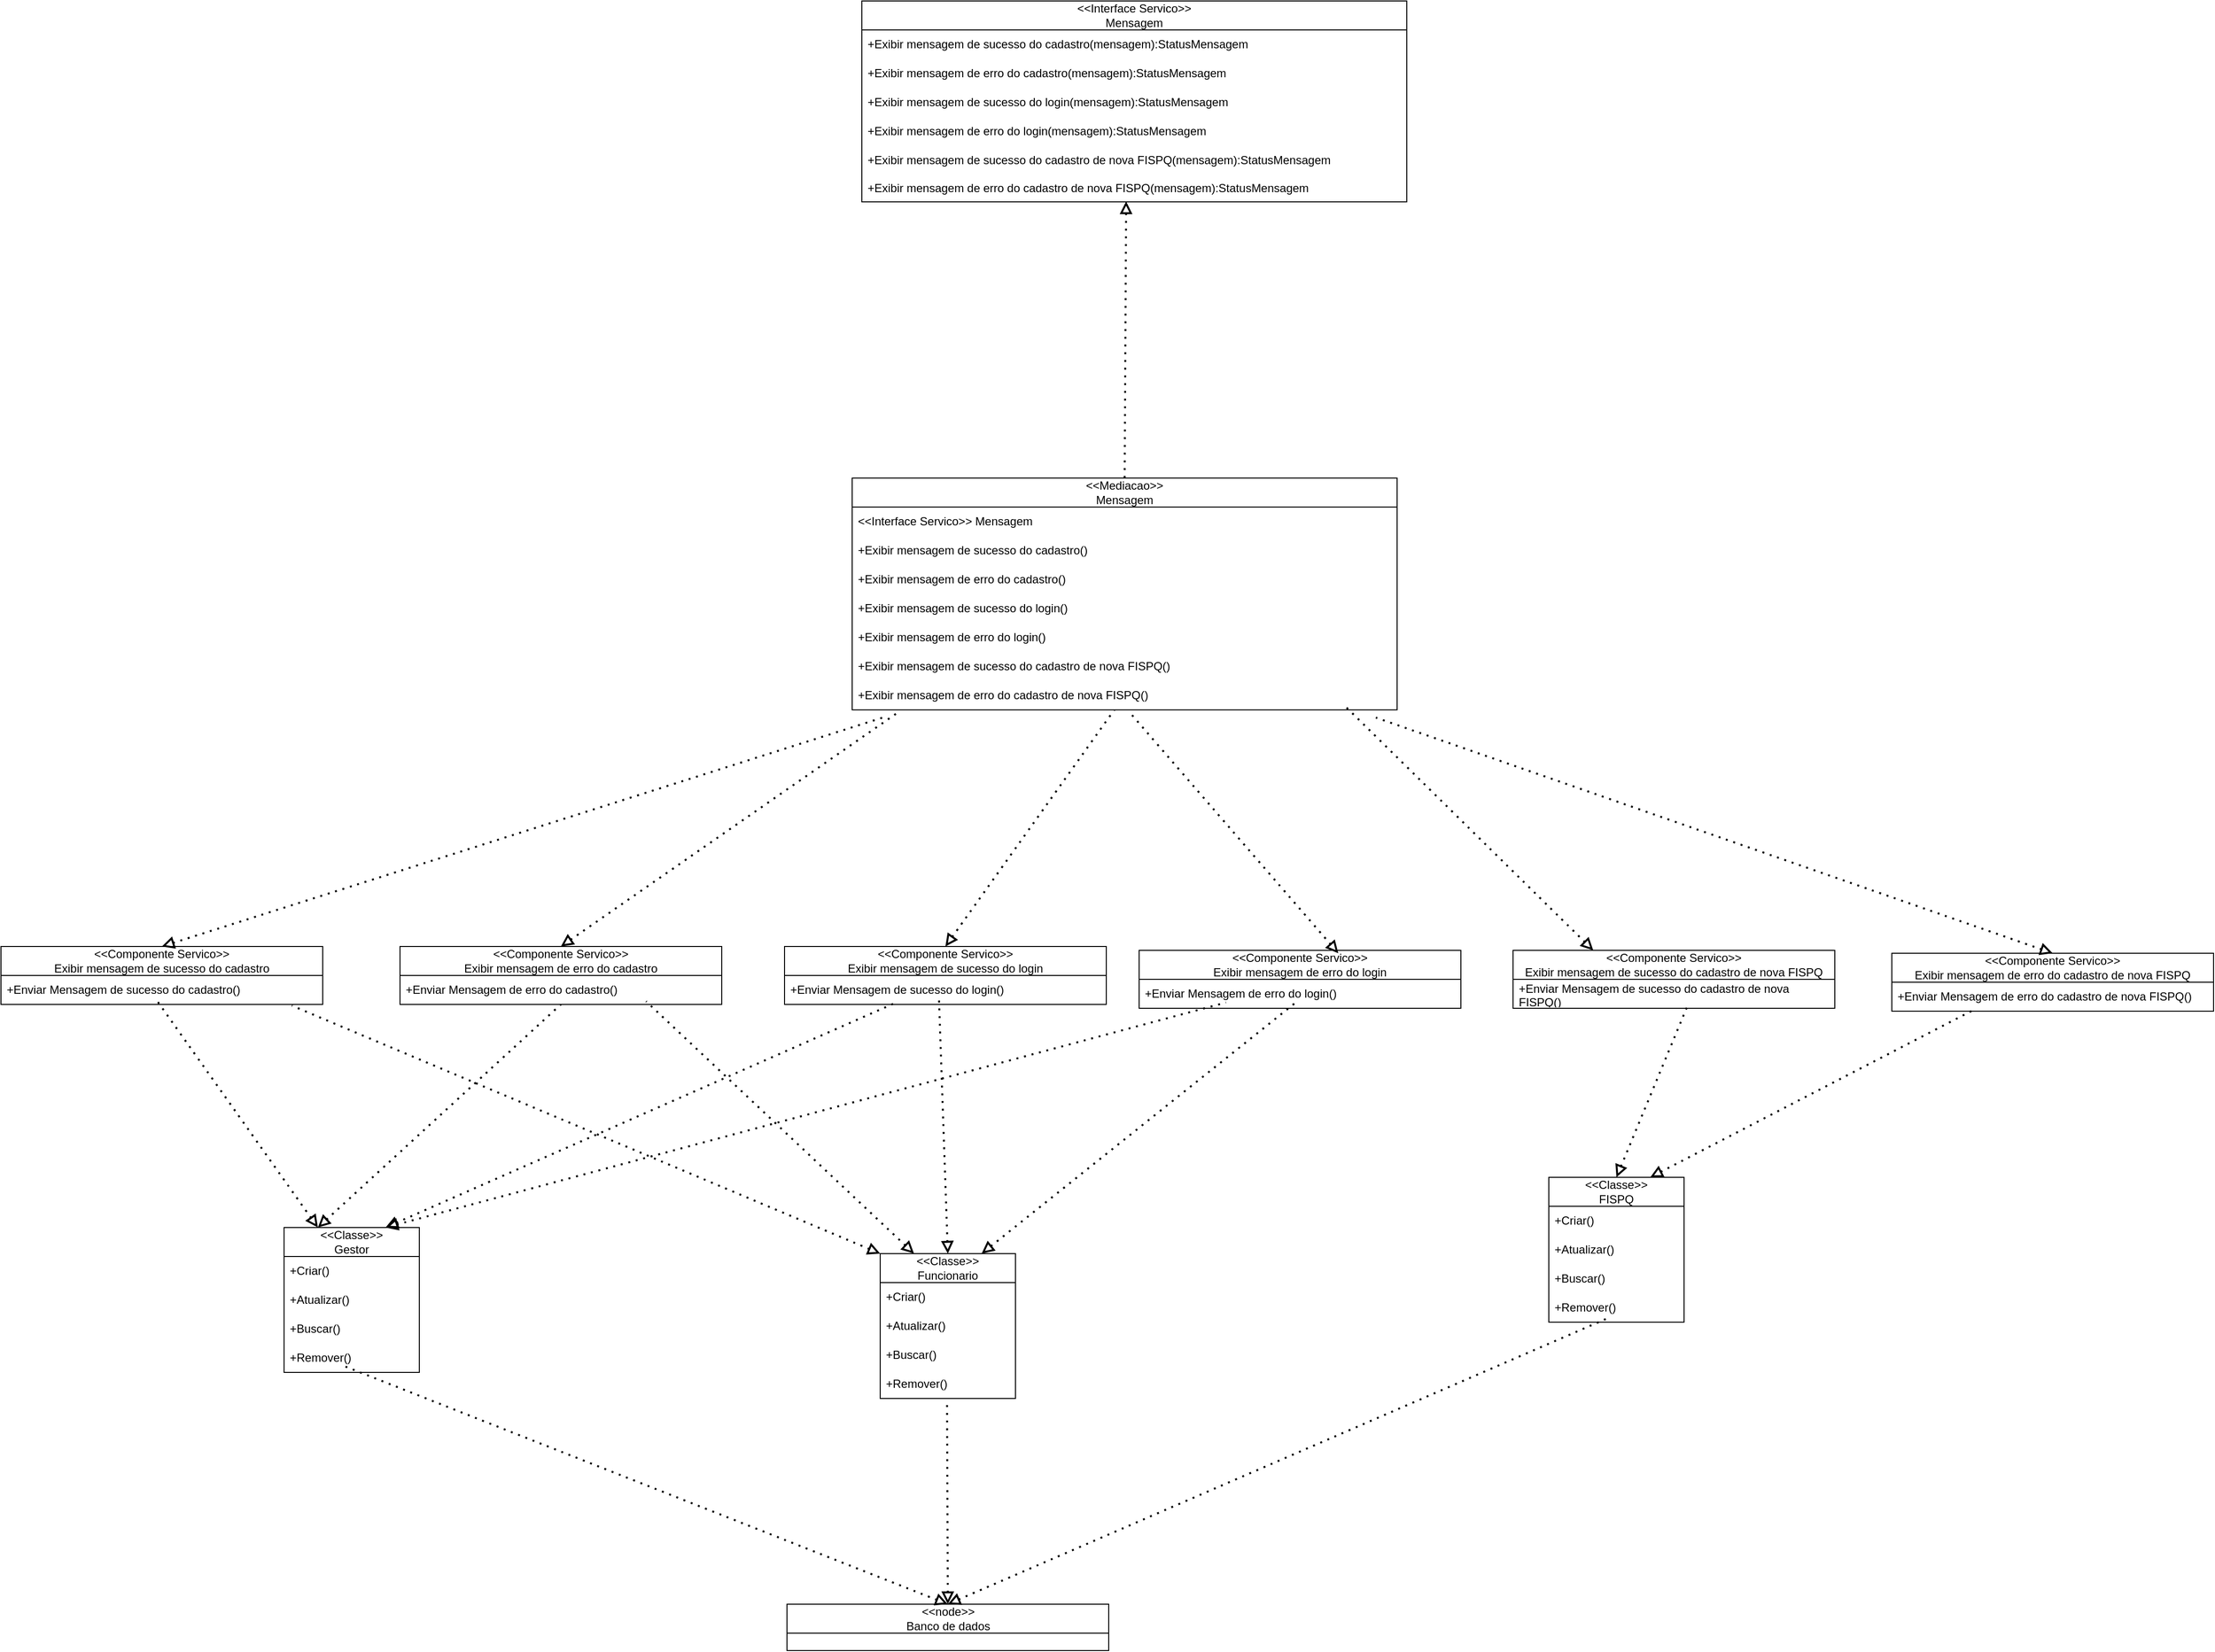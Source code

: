 <mxfile version="27.0.1">
  <diagram name="Página-1" id="Dgzqg49w7XVf4Nis1xwr">
    <mxGraphModel dx="3551" dy="1540" grid="0" gridSize="10" guides="1" tooltips="1" connect="1" arrows="1" fold="1" page="0" pageScale="1" pageWidth="827" pageHeight="1169" math="0" shadow="0">
      <root>
        <mxCell id="0" />
        <mxCell id="1" parent="0" />
        <mxCell id="oQIdRqJ1LRzrGyN1kCUl-2" value="&amp;lt;&amp;lt;Interface Servico&amp;gt;&amp;gt;&lt;div&gt;Mensagem&lt;/div&gt;" style="swimlane;fontStyle=0;childLayout=stackLayout;horizontal=1;startSize=30;horizontalStack=0;resizeParent=1;resizeParentMax=0;resizeLast=0;collapsible=1;marginBottom=0;whiteSpace=wrap;html=1;" parent="1" vertex="1">
          <mxGeometry x="33" y="79" width="564" height="208" as="geometry" />
        </mxCell>
        <mxCell id="oQIdRqJ1LRzrGyN1kCUl-3" value="+Exibir mensagem de sucesso do cadastro(mensagem):StatusMensagem" style="text;strokeColor=none;fillColor=none;align=left;verticalAlign=middle;spacingLeft=4;spacingRight=4;overflow=hidden;points=[[0,0.5],[1,0.5]];portConstraint=eastwest;rotatable=0;whiteSpace=wrap;html=1;" parent="oQIdRqJ1LRzrGyN1kCUl-2" vertex="1">
          <mxGeometry y="30" width="564" height="30" as="geometry" />
        </mxCell>
        <mxCell id="oQIdRqJ1LRzrGyN1kCUl-21" value="+Exibir mensagem de erro do cadastro(mensagem):StatusMensagem" style="text;strokeColor=none;fillColor=none;align=left;verticalAlign=middle;spacingLeft=4;spacingRight=4;overflow=hidden;points=[[0,0.5],[1,0.5]];portConstraint=eastwest;rotatable=0;whiteSpace=wrap;html=1;" parent="oQIdRqJ1LRzrGyN1kCUl-2" vertex="1">
          <mxGeometry y="60" width="564" height="30" as="geometry" />
        </mxCell>
        <mxCell id="oQIdRqJ1LRzrGyN1kCUl-22" value="+Exibir mensagem de sucesso do login(mensagem):StatusMensagem" style="text;strokeColor=none;fillColor=none;align=left;verticalAlign=middle;spacingLeft=4;spacingRight=4;overflow=hidden;points=[[0,0.5],[1,0.5]];portConstraint=eastwest;rotatable=0;whiteSpace=wrap;html=1;" parent="oQIdRqJ1LRzrGyN1kCUl-2" vertex="1">
          <mxGeometry y="90" width="564" height="30" as="geometry" />
        </mxCell>
        <mxCell id="oQIdRqJ1LRzrGyN1kCUl-23" value="+Exibir mensagem de erro do login(mensagem):StatusMensagem" style="text;strokeColor=none;fillColor=none;align=left;verticalAlign=middle;spacingLeft=4;spacingRight=4;overflow=hidden;points=[[0,0.5],[1,0.5]];portConstraint=eastwest;rotatable=0;whiteSpace=wrap;html=1;" parent="oQIdRqJ1LRzrGyN1kCUl-2" vertex="1">
          <mxGeometry y="120" width="564" height="30" as="geometry" />
        </mxCell>
        <mxCell id="oQIdRqJ1LRzrGyN1kCUl-24" value="+Exibir mensagem de sucesso do cadastro de nova FISPQ(mensagem):StatusMensagem" style="text;strokeColor=none;fillColor=none;align=left;verticalAlign=middle;spacingLeft=4;spacingRight=4;overflow=hidden;points=[[0,0.5],[1,0.5]];portConstraint=eastwest;rotatable=0;whiteSpace=wrap;html=1;" parent="oQIdRqJ1LRzrGyN1kCUl-2" vertex="1">
          <mxGeometry y="150" width="564" height="30" as="geometry" />
        </mxCell>
        <mxCell id="oQIdRqJ1LRzrGyN1kCUl-25" value="+Exibir mensagem de erro do cadastro de nova FISPQ(mensagem):StatusMensagem" style="text;strokeColor=none;fillColor=none;align=left;verticalAlign=middle;spacingLeft=4;spacingRight=4;overflow=hidden;points=[[0,0.5],[1,0.5]];portConstraint=eastwest;rotatable=0;whiteSpace=wrap;html=1;" parent="oQIdRqJ1LRzrGyN1kCUl-2" vertex="1">
          <mxGeometry y="180" width="564" height="28" as="geometry" />
        </mxCell>
        <mxCell id="oQIdRqJ1LRzrGyN1kCUl-19" value="&amp;lt;&amp;lt;Componente Servico&amp;gt;&amp;gt;&lt;div&gt;Exibir mensagem de sucesso do cadastro&lt;/div&gt;" style="swimlane;fontStyle=0;childLayout=stackLayout;horizontal=1;startSize=30;horizontalStack=0;resizeParent=1;resizeParentMax=0;resizeLast=0;collapsible=1;marginBottom=0;whiteSpace=wrap;html=1;" parent="1" vertex="1">
          <mxGeometry x="-858" y="1058" width="333" height="60" as="geometry" />
        </mxCell>
        <mxCell id="oQIdRqJ1LRzrGyN1kCUl-26" value="&amp;lt;&amp;lt;Mediacao&amp;gt;&amp;gt;&lt;div&gt;Mensagem&lt;/div&gt;" style="swimlane;fontStyle=0;childLayout=stackLayout;horizontal=1;startSize=30;horizontalStack=0;resizeParent=1;resizeParentMax=0;resizeLast=0;collapsible=1;marginBottom=0;whiteSpace=wrap;html=1;" parent="1" vertex="1">
          <mxGeometry x="23" y="573" width="564" height="240" as="geometry" />
        </mxCell>
        <mxCell id="oQIdRqJ1LRzrGyN1kCUl-33" value="&amp;lt;&amp;lt;Interface Servico&amp;gt;&amp;gt; Mensagem" style="text;strokeColor=none;fillColor=none;align=left;verticalAlign=middle;spacingLeft=4;spacingRight=4;overflow=hidden;points=[[0,0.5],[1,0.5]];portConstraint=eastwest;rotatable=0;whiteSpace=wrap;html=1;" parent="oQIdRqJ1LRzrGyN1kCUl-26" vertex="1">
          <mxGeometry y="30" width="564" height="30" as="geometry" />
        </mxCell>
        <mxCell id="oQIdRqJ1LRzrGyN1kCUl-27" value="+Exibir mensagem de sucesso do cadastro()" style="text;strokeColor=none;fillColor=none;align=left;verticalAlign=middle;spacingLeft=4;spacingRight=4;overflow=hidden;points=[[0,0.5],[1,0.5]];portConstraint=eastwest;rotatable=0;whiteSpace=wrap;html=1;" parent="oQIdRqJ1LRzrGyN1kCUl-26" vertex="1">
          <mxGeometry y="60" width="564" height="30" as="geometry" />
        </mxCell>
        <mxCell id="oQIdRqJ1LRzrGyN1kCUl-28" value="+Exibir mensagem de erro do cadastro()" style="text;strokeColor=none;fillColor=none;align=left;verticalAlign=middle;spacingLeft=4;spacingRight=4;overflow=hidden;points=[[0,0.5],[1,0.5]];portConstraint=eastwest;rotatable=0;whiteSpace=wrap;html=1;" parent="oQIdRqJ1LRzrGyN1kCUl-26" vertex="1">
          <mxGeometry y="90" width="564" height="30" as="geometry" />
        </mxCell>
        <mxCell id="oQIdRqJ1LRzrGyN1kCUl-29" value="+Exibir mensagem de sucesso do login()" style="text;strokeColor=none;fillColor=none;align=left;verticalAlign=middle;spacingLeft=4;spacingRight=4;overflow=hidden;points=[[0,0.5],[1,0.5]];portConstraint=eastwest;rotatable=0;whiteSpace=wrap;html=1;" parent="oQIdRqJ1LRzrGyN1kCUl-26" vertex="1">
          <mxGeometry y="120" width="564" height="30" as="geometry" />
        </mxCell>
        <mxCell id="oQIdRqJ1LRzrGyN1kCUl-30" value="+Exibir mensagem de erro do login()" style="text;strokeColor=none;fillColor=none;align=left;verticalAlign=middle;spacingLeft=4;spacingRight=4;overflow=hidden;points=[[0,0.5],[1,0.5]];portConstraint=eastwest;rotatable=0;whiteSpace=wrap;html=1;" parent="oQIdRqJ1LRzrGyN1kCUl-26" vertex="1">
          <mxGeometry y="150" width="564" height="30" as="geometry" />
        </mxCell>
        <mxCell id="oQIdRqJ1LRzrGyN1kCUl-31" value="+Exibir mensagem de sucesso do cadastro de nova FISPQ()" style="text;strokeColor=none;fillColor=none;align=left;verticalAlign=middle;spacingLeft=4;spacingRight=4;overflow=hidden;points=[[0,0.5],[1,0.5]];portConstraint=eastwest;rotatable=0;whiteSpace=wrap;html=1;" parent="oQIdRqJ1LRzrGyN1kCUl-26" vertex="1">
          <mxGeometry y="180" width="564" height="30" as="geometry" />
        </mxCell>
        <mxCell id="oQIdRqJ1LRzrGyN1kCUl-32" value="+Exibir mensagem de erro do cadastro de nova FISPQ()" style="text;strokeColor=none;fillColor=none;align=left;verticalAlign=middle;spacingLeft=4;spacingRight=4;overflow=hidden;points=[[0,0.5],[1,0.5]];portConstraint=eastwest;rotatable=0;whiteSpace=wrap;html=1;" parent="oQIdRqJ1LRzrGyN1kCUl-26" vertex="1">
          <mxGeometry y="210" width="564" height="30" as="geometry" />
        </mxCell>
        <mxCell id="oQIdRqJ1LRzrGyN1kCUl-20" value="+Enviar Mensagem de sucesso do cadastro()" style="text;strokeColor=none;fillColor=none;align=left;verticalAlign=middle;spacingLeft=4;spacingRight=4;overflow=hidden;points=[[0,0.5],[1,0.5]];portConstraint=eastwest;rotatable=0;whiteSpace=wrap;html=1;" parent="1" vertex="1">
          <mxGeometry x="-858" y="1088" width="333" height="30" as="geometry" />
        </mxCell>
        <mxCell id="oQIdRqJ1LRzrGyN1kCUl-36" value="&amp;lt;&amp;lt;Componente Servico&amp;gt;&amp;gt;&lt;div&gt;Exibir mensagem de erro do cadastro&lt;/div&gt;" style="swimlane;fontStyle=0;childLayout=stackLayout;horizontal=1;startSize=30;horizontalStack=0;resizeParent=1;resizeParentMax=0;resizeLast=0;collapsible=1;marginBottom=0;whiteSpace=wrap;html=1;" parent="1" vertex="1">
          <mxGeometry x="-445" y="1058" width="333" height="60" as="geometry" />
        </mxCell>
        <mxCell id="oQIdRqJ1LRzrGyN1kCUl-37" value="+Enviar Mensagem de erro do cadastro()" style="text;strokeColor=none;fillColor=none;align=left;verticalAlign=middle;spacingLeft=4;spacingRight=4;overflow=hidden;points=[[0,0.5],[1,0.5]];portConstraint=eastwest;rotatable=0;whiteSpace=wrap;html=1;" parent="1" vertex="1">
          <mxGeometry x="-445" y="1088" width="333" height="30" as="geometry" />
        </mxCell>
        <mxCell id="oQIdRqJ1LRzrGyN1kCUl-38" value="&amp;lt;&amp;lt;Componente Servico&amp;gt;&amp;gt;&lt;div&gt;Exibir mensagem de sucesso do login&lt;/div&gt;" style="swimlane;fontStyle=0;childLayout=stackLayout;horizontal=1;startSize=30;horizontalStack=0;resizeParent=1;resizeParentMax=0;resizeLast=0;collapsible=1;marginBottom=0;whiteSpace=wrap;html=1;" parent="1" vertex="1">
          <mxGeometry x="-47" y="1058" width="333" height="60" as="geometry" />
        </mxCell>
        <mxCell id="oQIdRqJ1LRzrGyN1kCUl-39" value="+Enviar Mensagem de sucesso do login()" style="text;strokeColor=none;fillColor=none;align=left;verticalAlign=middle;spacingLeft=4;spacingRight=4;overflow=hidden;points=[[0,0.5],[1,0.5]];portConstraint=eastwest;rotatable=0;whiteSpace=wrap;html=1;" parent="1" vertex="1">
          <mxGeometry x="-47" y="1088" width="333" height="30" as="geometry" />
        </mxCell>
        <mxCell id="oQIdRqJ1LRzrGyN1kCUl-40" value="&amp;lt;&amp;lt;Componente Servico&amp;gt;&amp;gt;&lt;div&gt;Exibir mensagem de erro do login&lt;/div&gt;" style="swimlane;fontStyle=0;childLayout=stackLayout;horizontal=1;startSize=30;horizontalStack=0;resizeParent=1;resizeParentMax=0;resizeLast=0;collapsible=1;marginBottom=0;whiteSpace=wrap;html=1;" parent="1" vertex="1">
          <mxGeometry x="320" y="1062" width="333" height="60" as="geometry" />
        </mxCell>
        <mxCell id="oQIdRqJ1LRzrGyN1kCUl-41" value="+Enviar Mensagem de erro do login()" style="text;strokeColor=none;fillColor=none;align=left;verticalAlign=middle;spacingLeft=4;spacingRight=4;overflow=hidden;points=[[0,0.5],[1,0.5]];portConstraint=eastwest;rotatable=0;whiteSpace=wrap;html=1;" parent="1" vertex="1">
          <mxGeometry x="320" y="1092" width="333" height="30" as="geometry" />
        </mxCell>
        <mxCell id="oQIdRqJ1LRzrGyN1kCUl-42" value="&amp;lt;&amp;lt;Componente Servico&amp;gt;&amp;gt;&lt;div&gt;Exibir mensagem de sucesso do cadastro de nova FISPQ&lt;/div&gt;" style="swimlane;fontStyle=0;childLayout=stackLayout;horizontal=1;startSize=30;horizontalStack=0;resizeParent=1;resizeParentMax=0;resizeLast=0;collapsible=1;marginBottom=0;whiteSpace=wrap;html=1;" parent="1" vertex="1">
          <mxGeometry x="707" y="1062" width="333" height="60" as="geometry" />
        </mxCell>
        <mxCell id="oQIdRqJ1LRzrGyN1kCUl-43" value="+Enviar Mensagem de sucesso do cadastro de nova FISPQ()" style="text;strokeColor=none;fillColor=none;align=left;verticalAlign=middle;spacingLeft=4;spacingRight=4;overflow=hidden;points=[[0,0.5],[1,0.5]];portConstraint=eastwest;rotatable=0;whiteSpace=wrap;html=1;" parent="1" vertex="1">
          <mxGeometry x="707" y="1092" width="333" height="30" as="geometry" />
        </mxCell>
        <mxCell id="oQIdRqJ1LRzrGyN1kCUl-44" value="&amp;lt;&amp;lt;Componente Servico&amp;gt;&amp;gt;&lt;div&gt;Exibir mensagem de erro do cadastro de nova FISPQ&lt;/div&gt;" style="swimlane;fontStyle=0;childLayout=stackLayout;horizontal=1;startSize=30;horizontalStack=0;resizeParent=1;resizeParentMax=0;resizeLast=0;collapsible=1;marginBottom=0;whiteSpace=wrap;html=1;" parent="1" vertex="1">
          <mxGeometry x="1099" y="1065" width="333" height="60" as="geometry" />
        </mxCell>
        <mxCell id="oQIdRqJ1LRzrGyN1kCUl-45" value="+Enviar Mensagem de erro do cadastro de nova FISPQ()" style="text;strokeColor=none;fillColor=none;align=left;verticalAlign=middle;spacingLeft=4;spacingRight=4;overflow=hidden;points=[[0,0.5],[1,0.5]];portConstraint=eastwest;rotatable=0;whiteSpace=wrap;html=1;" parent="1" vertex="1">
          <mxGeometry x="1099" y="1095" width="333" height="30" as="geometry" />
        </mxCell>
        <mxCell id="oQIdRqJ1LRzrGyN1kCUl-46" value="&amp;lt;&amp;lt;node&amp;gt;&amp;gt;&lt;div&gt;Banco de dados&lt;/div&gt;" style="swimlane;fontStyle=0;childLayout=stackLayout;horizontal=1;startSize=30;horizontalStack=0;resizeParent=1;resizeParentMax=0;resizeLast=0;collapsible=1;marginBottom=0;whiteSpace=wrap;html=1;" parent="1" vertex="1">
          <mxGeometry x="-44.5" y="1739" width="333" height="48" as="geometry" />
        </mxCell>
        <mxCell id="oQIdRqJ1LRzrGyN1kCUl-48" value="&amp;lt;&amp;lt;Classe&amp;gt;&amp;gt;&lt;div&gt;Funcionario&lt;/div&gt;" style="swimlane;fontStyle=0;childLayout=stackLayout;horizontal=1;startSize=30;horizontalStack=0;resizeParent=1;resizeParentMax=0;resizeLast=0;collapsible=1;marginBottom=0;whiteSpace=wrap;html=1;" parent="1" vertex="1">
          <mxGeometry x="52" y="1376" width="140" height="150" as="geometry" />
        </mxCell>
        <mxCell id="oQIdRqJ1LRzrGyN1kCUl-49" value="+Criar()" style="text;strokeColor=none;fillColor=none;align=left;verticalAlign=middle;spacingLeft=4;spacingRight=4;overflow=hidden;points=[[0,0.5],[1,0.5]];portConstraint=eastwest;rotatable=0;whiteSpace=wrap;html=1;" parent="oQIdRqJ1LRzrGyN1kCUl-48" vertex="1">
          <mxGeometry y="30" width="140" height="30" as="geometry" />
        </mxCell>
        <mxCell id="oQIdRqJ1LRzrGyN1kCUl-50" value="+Atualizar()" style="text;strokeColor=none;fillColor=none;align=left;verticalAlign=middle;spacingLeft=4;spacingRight=4;overflow=hidden;points=[[0,0.5],[1,0.5]];portConstraint=eastwest;rotatable=0;whiteSpace=wrap;html=1;" parent="oQIdRqJ1LRzrGyN1kCUl-48" vertex="1">
          <mxGeometry y="60" width="140" height="30" as="geometry" />
        </mxCell>
        <mxCell id="oQIdRqJ1LRzrGyN1kCUl-51" value="+Buscar()" style="text;strokeColor=none;fillColor=none;align=left;verticalAlign=middle;spacingLeft=4;spacingRight=4;overflow=hidden;points=[[0,0.5],[1,0.5]];portConstraint=eastwest;rotatable=0;whiteSpace=wrap;html=1;" parent="oQIdRqJ1LRzrGyN1kCUl-48" vertex="1">
          <mxGeometry y="90" width="140" height="30" as="geometry" />
        </mxCell>
        <mxCell id="oQIdRqJ1LRzrGyN1kCUl-54" value="+Remover()" style="text;strokeColor=none;fillColor=none;align=left;verticalAlign=middle;spacingLeft=4;spacingRight=4;overflow=hidden;points=[[0,0.5],[1,0.5]];portConstraint=eastwest;rotatable=0;whiteSpace=wrap;html=1;" parent="oQIdRqJ1LRzrGyN1kCUl-48" vertex="1">
          <mxGeometry y="120" width="140" height="30" as="geometry" />
        </mxCell>
        <mxCell id="oQIdRqJ1LRzrGyN1kCUl-55" value="&amp;lt;&amp;lt;Classe&amp;gt;&amp;gt;&lt;div&gt;Gestor&lt;/div&gt;" style="swimlane;fontStyle=0;childLayout=stackLayout;horizontal=1;startSize=30;horizontalStack=0;resizeParent=1;resizeParentMax=0;resizeLast=0;collapsible=1;marginBottom=0;whiteSpace=wrap;html=1;" parent="1" vertex="1">
          <mxGeometry x="-565" y="1349" width="140" height="150" as="geometry" />
        </mxCell>
        <mxCell id="oQIdRqJ1LRzrGyN1kCUl-56" value="+Criar()" style="text;strokeColor=none;fillColor=none;align=left;verticalAlign=middle;spacingLeft=4;spacingRight=4;overflow=hidden;points=[[0,0.5],[1,0.5]];portConstraint=eastwest;rotatable=0;whiteSpace=wrap;html=1;" parent="oQIdRqJ1LRzrGyN1kCUl-55" vertex="1">
          <mxGeometry y="30" width="140" height="30" as="geometry" />
        </mxCell>
        <mxCell id="oQIdRqJ1LRzrGyN1kCUl-57" value="+Atualizar()" style="text;strokeColor=none;fillColor=none;align=left;verticalAlign=middle;spacingLeft=4;spacingRight=4;overflow=hidden;points=[[0,0.5],[1,0.5]];portConstraint=eastwest;rotatable=0;whiteSpace=wrap;html=1;" parent="oQIdRqJ1LRzrGyN1kCUl-55" vertex="1">
          <mxGeometry y="60" width="140" height="30" as="geometry" />
        </mxCell>
        <mxCell id="oQIdRqJ1LRzrGyN1kCUl-58" value="+Buscar()" style="text;strokeColor=none;fillColor=none;align=left;verticalAlign=middle;spacingLeft=4;spacingRight=4;overflow=hidden;points=[[0,0.5],[1,0.5]];portConstraint=eastwest;rotatable=0;whiteSpace=wrap;html=1;" parent="oQIdRqJ1LRzrGyN1kCUl-55" vertex="1">
          <mxGeometry y="90" width="140" height="30" as="geometry" />
        </mxCell>
        <mxCell id="oQIdRqJ1LRzrGyN1kCUl-59" value="+Remover()" style="text;strokeColor=none;fillColor=none;align=left;verticalAlign=middle;spacingLeft=4;spacingRight=4;overflow=hidden;points=[[0,0.5],[1,0.5]];portConstraint=eastwest;rotatable=0;whiteSpace=wrap;html=1;" parent="oQIdRqJ1LRzrGyN1kCUl-55" vertex="1">
          <mxGeometry y="120" width="140" height="30" as="geometry" />
        </mxCell>
        <mxCell id="oQIdRqJ1LRzrGyN1kCUl-60" value="&amp;lt;&amp;lt;Classe&amp;gt;&amp;gt;&lt;div&gt;FISPQ&lt;/div&gt;" style="swimlane;fontStyle=0;childLayout=stackLayout;horizontal=1;startSize=30;horizontalStack=0;resizeParent=1;resizeParentMax=0;resizeLast=0;collapsible=1;marginBottom=0;whiteSpace=wrap;html=1;" parent="1" vertex="1">
          <mxGeometry x="744" y="1297" width="140" height="150" as="geometry" />
        </mxCell>
        <mxCell id="oQIdRqJ1LRzrGyN1kCUl-61" value="+Criar()" style="text;strokeColor=none;fillColor=none;align=left;verticalAlign=middle;spacingLeft=4;spacingRight=4;overflow=hidden;points=[[0,0.5],[1,0.5]];portConstraint=eastwest;rotatable=0;whiteSpace=wrap;html=1;" parent="oQIdRqJ1LRzrGyN1kCUl-60" vertex="1">
          <mxGeometry y="30" width="140" height="30" as="geometry" />
        </mxCell>
        <mxCell id="oQIdRqJ1LRzrGyN1kCUl-62" value="+Atualizar()" style="text;strokeColor=none;fillColor=none;align=left;verticalAlign=middle;spacingLeft=4;spacingRight=4;overflow=hidden;points=[[0,0.5],[1,0.5]];portConstraint=eastwest;rotatable=0;whiteSpace=wrap;html=1;" parent="oQIdRqJ1LRzrGyN1kCUl-60" vertex="1">
          <mxGeometry y="60" width="140" height="30" as="geometry" />
        </mxCell>
        <mxCell id="oQIdRqJ1LRzrGyN1kCUl-63" value="+Buscar()" style="text;strokeColor=none;fillColor=none;align=left;verticalAlign=middle;spacingLeft=4;spacingRight=4;overflow=hidden;points=[[0,0.5],[1,0.5]];portConstraint=eastwest;rotatable=0;whiteSpace=wrap;html=1;" parent="oQIdRqJ1LRzrGyN1kCUl-60" vertex="1">
          <mxGeometry y="90" width="140" height="30" as="geometry" />
        </mxCell>
        <mxCell id="oQIdRqJ1LRzrGyN1kCUl-64" value="+Remover()" style="text;strokeColor=none;fillColor=none;align=left;verticalAlign=middle;spacingLeft=4;spacingRight=4;overflow=hidden;points=[[0,0.5],[1,0.5]];portConstraint=eastwest;rotatable=0;whiteSpace=wrap;html=1;" parent="oQIdRqJ1LRzrGyN1kCUl-60" vertex="1">
          <mxGeometry y="120" width="140" height="30" as="geometry" />
        </mxCell>
        <mxCell id="oQIdRqJ1LRzrGyN1kCUl-65" value="" style="endArrow=none;dashed=1;html=1;dashPattern=1 3;strokeWidth=2;rounded=0;fontSize=12;startSize=8;endSize=8;curved=1;entryX=0.5;entryY=1;entryDx=0;entryDy=0;startArrow=block;startFill=0;exitX=0.25;exitY=0;exitDx=0;exitDy=0;" parent="1" source="oQIdRqJ1LRzrGyN1kCUl-55" target="oQIdRqJ1LRzrGyN1kCUl-36" edge="1">
          <mxGeometry width="50" height="50" relative="1" as="geometry">
            <mxPoint x="-515" y="1272" as="sourcePoint" />
            <mxPoint x="56" y="1222" as="targetPoint" />
          </mxGeometry>
        </mxCell>
        <mxCell id="oQIdRqJ1LRzrGyN1kCUl-66" value="" style="endArrow=none;dashed=1;html=1;dashPattern=1 3;strokeWidth=2;rounded=0;fontSize=12;startSize=8;endSize=8;curved=1;entryX=0.488;entryY=0.918;entryDx=0;entryDy=0;startArrow=block;startFill=0;entryPerimeter=0;exitX=0.25;exitY=0;exitDx=0;exitDy=0;" parent="1" target="oQIdRqJ1LRzrGyN1kCUl-20" edge="1" source="oQIdRqJ1LRzrGyN1kCUl-55">
          <mxGeometry width="50" height="50" relative="1" as="geometry">
            <mxPoint x="-752" y="1329" as="sourcePoint" />
            <mxPoint x="-163" y="1373" as="targetPoint" />
          </mxGeometry>
        </mxCell>
        <mxCell id="oQIdRqJ1LRzrGyN1kCUl-67" value="" style="endArrow=none;dashed=1;html=1;dashPattern=1 3;strokeWidth=2;rounded=0;fontSize=12;startSize=8;endSize=8;curved=1;entryX=0.904;entryY=1.04;entryDx=0;entryDy=0;startArrow=block;startFill=0;entryPerimeter=0;exitX=0;exitY=0;exitDx=0;exitDy=0;" parent="1" source="oQIdRqJ1LRzrGyN1kCUl-48" target="oQIdRqJ1LRzrGyN1kCUl-20" edge="1">
          <mxGeometry width="50" height="50" relative="1" as="geometry">
            <mxPoint x="9" y="1386" as="sourcePoint" />
            <mxPoint x="-153" y="1383" as="targetPoint" />
          </mxGeometry>
        </mxCell>
        <mxCell id="oQIdRqJ1LRzrGyN1kCUl-68" value="" style="endArrow=none;dashed=1;html=1;dashPattern=1 3;strokeWidth=2;rounded=0;fontSize=12;startSize=8;endSize=8;curved=1;startArrow=block;startFill=0;exitX=0.5;exitY=0;exitDx=0;exitDy=0;entryX=0.48;entryY=0.832;entryDx=0;entryDy=0;entryPerimeter=0;" parent="1" source="oQIdRqJ1LRzrGyN1kCUl-48" target="oQIdRqJ1LRzrGyN1kCUl-39" edge="1">
          <mxGeometry width="50" height="50" relative="1" as="geometry">
            <mxPoint x="158" y="1294" as="sourcePoint" />
            <mxPoint x="-17" y="1047" as="targetPoint" />
          </mxGeometry>
        </mxCell>
        <mxCell id="oQIdRqJ1LRzrGyN1kCUl-69" value="" style="endArrow=none;dashed=1;html=1;dashPattern=1 3;strokeWidth=2;rounded=0;fontSize=12;startSize=8;endSize=8;curved=1;entryX=0.765;entryY=0.893;entryDx=0;entryDy=0;exitX=0.25;exitY=0;exitDx=0;exitDy=0;startArrow=block;startFill=0;entryPerimeter=0;" parent="1" edge="1" target="oQIdRqJ1LRzrGyN1kCUl-37" source="oQIdRqJ1LRzrGyN1kCUl-48">
          <mxGeometry width="50" height="50" relative="1" as="geometry">
            <mxPoint x="-102" y="1113" as="sourcePoint" />
            <mxPoint x="132" y="1386" as="targetPoint" />
          </mxGeometry>
        </mxCell>
        <mxCell id="oQIdRqJ1LRzrGyN1kCUl-70" value="" style="endArrow=none;dashed=1;html=1;dashPattern=1 3;strokeWidth=2;rounded=0;fontSize=12;startSize=8;endSize=8;curved=1;entryX=0.354;entryY=0.9;entryDx=0;entryDy=0;entryPerimeter=0;exitX=0.75;exitY=0;exitDx=0;exitDy=0;startArrow=block;startFill=0;" parent="1" source="oQIdRqJ1LRzrGyN1kCUl-55" target="oQIdRqJ1LRzrGyN1kCUl-39" edge="1">
          <mxGeometry width="50" height="50" relative="1" as="geometry">
            <mxPoint x="-122" y="1506" as="sourcePoint" />
            <mxPoint x="-72" y="1456" as="targetPoint" />
          </mxGeometry>
        </mxCell>
        <mxCell id="oQIdRqJ1LRzrGyN1kCUl-71" value="" style="endArrow=none;dashed=1;html=1;dashPattern=1 3;strokeWidth=2;rounded=0;fontSize=12;startSize=8;endSize=8;curved=1;entryX=0.27;entryY=0.8;entryDx=0;entryDy=0;entryPerimeter=0;exitX=0.75;exitY=0;exitDx=0;exitDy=0;startArrow=block;startFill=0;" parent="1" source="oQIdRqJ1LRzrGyN1kCUl-55" target="oQIdRqJ1LRzrGyN1kCUl-41" edge="1">
          <mxGeometry width="50" height="50" relative="1" as="geometry">
            <mxPoint x="-451" y="1356" as="sourcePoint" />
            <mxPoint x="-72" y="1456" as="targetPoint" />
          </mxGeometry>
        </mxCell>
        <mxCell id="oQIdRqJ1LRzrGyN1kCUl-72" value="" style="endArrow=none;dashed=1;html=1;dashPattern=1 3;strokeWidth=2;rounded=0;fontSize=12;startSize=8;endSize=8;curved=1;entryX=0.483;entryY=0.833;entryDx=0;entryDy=0;entryPerimeter=0;exitX=0.75;exitY=0;exitDx=0;exitDy=0;startArrow=block;startFill=0;" parent="1" source="oQIdRqJ1LRzrGyN1kCUl-48" target="oQIdRqJ1LRzrGyN1kCUl-41" edge="1">
          <mxGeometry width="50" height="50" relative="1" as="geometry">
            <mxPoint x="-122" y="1506" as="sourcePoint" />
            <mxPoint x="-72" y="1456" as="targetPoint" />
          </mxGeometry>
        </mxCell>
        <mxCell id="oQIdRqJ1LRzrGyN1kCUl-73" value="" style="endArrow=none;dashed=1;html=1;dashPattern=1 3;strokeWidth=2;rounded=0;fontSize=12;startSize=8;endSize=8;curved=1;entryX=0.544;entryY=0.867;entryDx=0;entryDy=0;entryPerimeter=0;exitX=0.5;exitY=0;exitDx=0;exitDy=0;startArrow=block;startFill=0;" parent="1" source="oQIdRqJ1LRzrGyN1kCUl-60" target="oQIdRqJ1LRzrGyN1kCUl-43" edge="1">
          <mxGeometry width="50" height="50" relative="1" as="geometry">
            <mxPoint x="581" y="1573" as="sourcePoint" />
            <mxPoint x="631" y="1523" as="targetPoint" />
          </mxGeometry>
        </mxCell>
        <mxCell id="oQIdRqJ1LRzrGyN1kCUl-74" value="" style="endArrow=none;dashed=1;html=1;dashPattern=1 3;strokeWidth=2;rounded=0;fontSize=12;startSize=8;endSize=8;curved=1;entryX=0.258;entryY=0.933;entryDx=0;entryDy=0;entryPerimeter=0;exitX=0.75;exitY=0;exitDx=0;exitDy=0;startArrow=block;startFill=0;" parent="1" source="oQIdRqJ1LRzrGyN1kCUl-60" target="oQIdRqJ1LRzrGyN1kCUl-45" edge="1">
          <mxGeometry width="50" height="50" relative="1" as="geometry">
            <mxPoint x="581" y="1573" as="sourcePoint" />
            <mxPoint x="631" y="1523" as="targetPoint" />
          </mxGeometry>
        </mxCell>
        <mxCell id="oQIdRqJ1LRzrGyN1kCUl-75" value="" style="endArrow=none;dashed=1;html=1;dashPattern=1 3;strokeWidth=2;rounded=0;fontSize=12;startSize=8;endSize=8;curved=1;entryX=0.436;entryY=0.767;entryDx=0;entryDy=0;entryPerimeter=0;exitX=0.5;exitY=0;exitDx=0;exitDy=0;startArrow=block;startFill=0;" parent="1" source="oQIdRqJ1LRzrGyN1kCUl-46" target="oQIdRqJ1LRzrGyN1kCUl-59" edge="1">
          <mxGeometry width="50" height="50" relative="1" as="geometry">
            <mxPoint x="-12" y="1739" as="sourcePoint" />
            <mxPoint x="38" y="1689" as="targetPoint" />
          </mxGeometry>
        </mxCell>
        <mxCell id="oQIdRqJ1LRzrGyN1kCUl-77" value="" style="endArrow=none;dashed=1;html=1;dashPattern=1 3;strokeWidth=2;rounded=0;fontSize=12;startSize=8;endSize=8;curved=1;entryX=0.494;entryY=1.047;entryDx=0;entryDy=0;exitX=0.5;exitY=0;exitDx=0;exitDy=0;startArrow=block;startFill=0;entryPerimeter=0;" parent="1" source="oQIdRqJ1LRzrGyN1kCUl-46" target="oQIdRqJ1LRzrGyN1kCUl-54" edge="1">
          <mxGeometry width="50" height="50" relative="1" as="geometry">
            <mxPoint x="136" y="1735" as="sourcePoint" />
            <mxPoint x="186" y="1685" as="targetPoint" />
          </mxGeometry>
        </mxCell>
        <mxCell id="oQIdRqJ1LRzrGyN1kCUl-79" value="" style="endArrow=none;dashed=1;html=1;dashPattern=1 3;strokeWidth=2;rounded=0;fontSize=12;startSize=8;endSize=8;curved=1;entryX=0.45;entryY=0.833;entryDx=0;entryDy=0;entryPerimeter=0;exitX=0.5;exitY=0;exitDx=0;exitDy=0;startArrow=block;startFill=0;" parent="1" source="oQIdRqJ1LRzrGyN1kCUl-46" target="oQIdRqJ1LRzrGyN1kCUl-64" edge="1">
          <mxGeometry width="50" height="50" relative="1" as="geometry">
            <mxPoint x="572" y="1725" as="sourcePoint" />
            <mxPoint x="622" y="1675" as="targetPoint" />
          </mxGeometry>
        </mxCell>
        <mxCell id="oQIdRqJ1LRzrGyN1kCUl-80" value="" style="endArrow=none;dashed=1;html=1;dashPattern=1 3;strokeWidth=2;rounded=0;fontSize=12;startSize=8;endSize=8;curved=1;exitX=0.5;exitY=0;exitDx=0;exitDy=0;startArrow=block;startFill=0;entryX=0.058;entryY=1.255;entryDx=0;entryDy=0;entryPerimeter=0;" parent="1" source="oQIdRqJ1LRzrGyN1kCUl-19" edge="1" target="oQIdRqJ1LRzrGyN1kCUl-32">
          <mxGeometry width="50" height="50" relative="1" as="geometry">
            <mxPoint x="-345" y="935" as="sourcePoint" />
            <mxPoint x="433" y="815" as="targetPoint" />
          </mxGeometry>
        </mxCell>
        <mxCell id="oQIdRqJ1LRzrGyN1kCUl-82" value="" style="endArrow=none;dashed=1;html=1;dashPattern=1 3;strokeWidth=2;rounded=0;fontSize=12;startSize=8;endSize=8;curved=1;exitX=0.5;exitY=0;exitDx=0;exitDy=0;entryX=0.086;entryY=1.062;entryDx=0;entryDy=0;entryPerimeter=0;startArrow=block;startFill=0;" parent="1" source="oQIdRqJ1LRzrGyN1kCUl-36" edge="1" target="oQIdRqJ1LRzrGyN1kCUl-32">
          <mxGeometry width="50" height="50" relative="1" as="geometry">
            <mxPoint x="51" y="1396" as="sourcePoint" />
            <mxPoint x="503" y="815" as="targetPoint" />
          </mxGeometry>
        </mxCell>
        <mxCell id="oQIdRqJ1LRzrGyN1kCUl-84" value="" style="endArrow=none;dashed=1;html=1;dashPattern=1 3;strokeWidth=2;rounded=0;fontSize=12;startSize=8;endSize=8;curved=1;entryX=0.507;entryY=1.039;entryDx=0;entryDy=0;entryPerimeter=0;exitX=0.619;exitY=0.05;exitDx=0;exitDy=0;exitPerimeter=0;startArrow=block;startFill=0;" parent="1" source="oQIdRqJ1LRzrGyN1kCUl-40" target="oQIdRqJ1LRzrGyN1kCUl-32" edge="1">
          <mxGeometry width="50" height="50" relative="1" as="geometry">
            <mxPoint x="555" y="1046" as="sourcePoint" />
            <mxPoint x="246" y="1389" as="targetPoint" />
          </mxGeometry>
        </mxCell>
        <mxCell id="oQIdRqJ1LRzrGyN1kCUl-86" value="" style="endArrow=none;dashed=1;html=1;dashPattern=1 3;strokeWidth=2;rounded=0;fontSize=12;startSize=8;endSize=8;curved=1;exitX=0.5;exitY=0;exitDx=0;exitDy=0;startArrow=block;startFill=0;" parent="1" source="oQIdRqJ1LRzrGyN1kCUl-38" edge="1" target="oQIdRqJ1LRzrGyN1kCUl-32">
          <mxGeometry width="50" height="50" relative="1" as="geometry">
            <mxPoint x="536" y="1075" as="sourcePoint" />
            <mxPoint x="549" y="820" as="targetPoint" />
          </mxGeometry>
        </mxCell>
        <mxCell id="oQIdRqJ1LRzrGyN1kCUl-88" value="" style="endArrow=none;dashed=1;html=1;dashPattern=1 3;strokeWidth=2;rounded=0;fontSize=12;startSize=8;endSize=8;curved=1;entryX=0.904;entryY=0.862;entryDx=0;entryDy=0;exitX=0.25;exitY=0;exitDx=0;exitDy=0;startArrow=block;startFill=0;entryPerimeter=0;" parent="1" target="oQIdRqJ1LRzrGyN1kCUl-32" edge="1">
          <mxGeometry width="50" height="50" relative="1" as="geometry">
            <mxPoint x="790" y="1062" as="sourcePoint" />
            <mxPoint x="549" y="820" as="targetPoint" />
          </mxGeometry>
        </mxCell>
        <mxCell id="oQIdRqJ1LRzrGyN1kCUl-92" value="" style="endArrow=none;dashed=1;html=1;dashPattern=1 3;strokeWidth=2;rounded=0;fontSize=12;startSize=8;endSize=8;curved=1;entryX=0.5;entryY=0;entryDx=0;entryDy=0;startArrow=block;startFill=0;exitX=0.485;exitY=0.983;exitDx=0;exitDy=0;exitPerimeter=0;" parent="1" target="oQIdRqJ1LRzrGyN1kCUl-26" edge="1" source="oQIdRqJ1LRzrGyN1kCUl-25">
          <mxGeometry width="50" height="50" relative="1" as="geometry">
            <mxPoint x="309" y="303" as="sourcePoint" />
            <mxPoint x="653.002" y="342.0" as="targetPoint" />
          </mxGeometry>
        </mxCell>
        <mxCell id="kD_6MXDz7GjiCFGRiuEE-1" value="" style="endArrow=none;dashed=1;html=1;dashPattern=1 3;strokeWidth=2;rounded=0;fontSize=12;startSize=8;endSize=8;curved=1;entryX=1;entryY=0.5;entryDx=0;entryDy=0;exitX=0.5;exitY=0;exitDx=0;exitDy=0;startArrow=block;startFill=0;" edge="1" parent="1" source="oQIdRqJ1LRzrGyN1kCUl-44">
          <mxGeometry width="50" height="50" relative="1" as="geometry">
            <mxPoint x="768" y="1085" as="sourcePoint" />
            <mxPoint x="565" y="821" as="targetPoint" />
          </mxGeometry>
        </mxCell>
      </root>
    </mxGraphModel>
  </diagram>
</mxfile>
